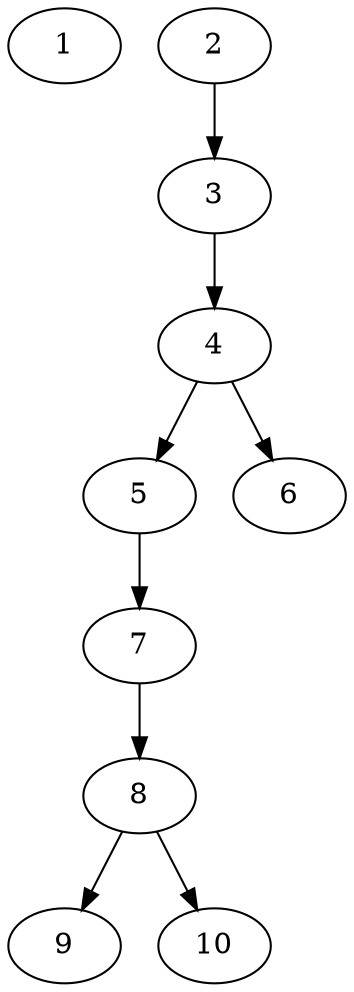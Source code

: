 // DAG (tier=1-easy, mode=compute, n=10, ccr=0.259, fat=0.392, density=0.216, regular=0.749, jump=0.038, mindata=262144, maxdata=2097152)
// DAG automatically generated by daggen at Sun Aug 24 16:33:32 2025
// /home/ermia/Project/Environments/daggen/bin/daggen --dot --ccr 0.259 --fat 0.392 --regular 0.749 --density 0.216 --jump 0.038 --mindata 262144 --maxdata 2097152 -n 10 
digraph G {
  1 [size="1645840677310824448", alpha="0.09", expect_size="822920338655412224"]
  2 [size="102482207133663232", alpha="0.13", expect_size="51241103566831616"]
  2 -> 3 [size ="1751952392192"]
  3 [size="15732645664498042", alpha="0.09", expect_size="7866322832249021"]
  3 -> 4 [size ="14927997698048"]
  4 [size="19762788660987404", alpha="0.07", expect_size="9881394330493702"]
  4 -> 5 [size ="25164347604992"]
  4 -> 6 [size ="25164347604992"]
  5 [size="321497961244655616", alpha="0.10", expect_size="160748980622327808"]
  5 -> 7 [size ="3754413785088"]
  6 [size="1308017721467731968", alpha="0.04", expect_size="654008860733865984"]
  7 [size="83002952224743", alpha="0.02", expect_size="41501476112371"]
  7 -> 8 [size ="3090774228992"]
  8 [size="270490215546726", alpha="0.19", expect_size="135245107773363"]
  8 -> 9 [size ="9389905805312"]
  8 -> 10 [size ="9389905805312"]
  9 [size="139131651235808", alpha="0.08", expect_size="69565825617904"]
  10 [size="45705190300434536", alpha="0.07", expect_size="22852595150217268"]
}